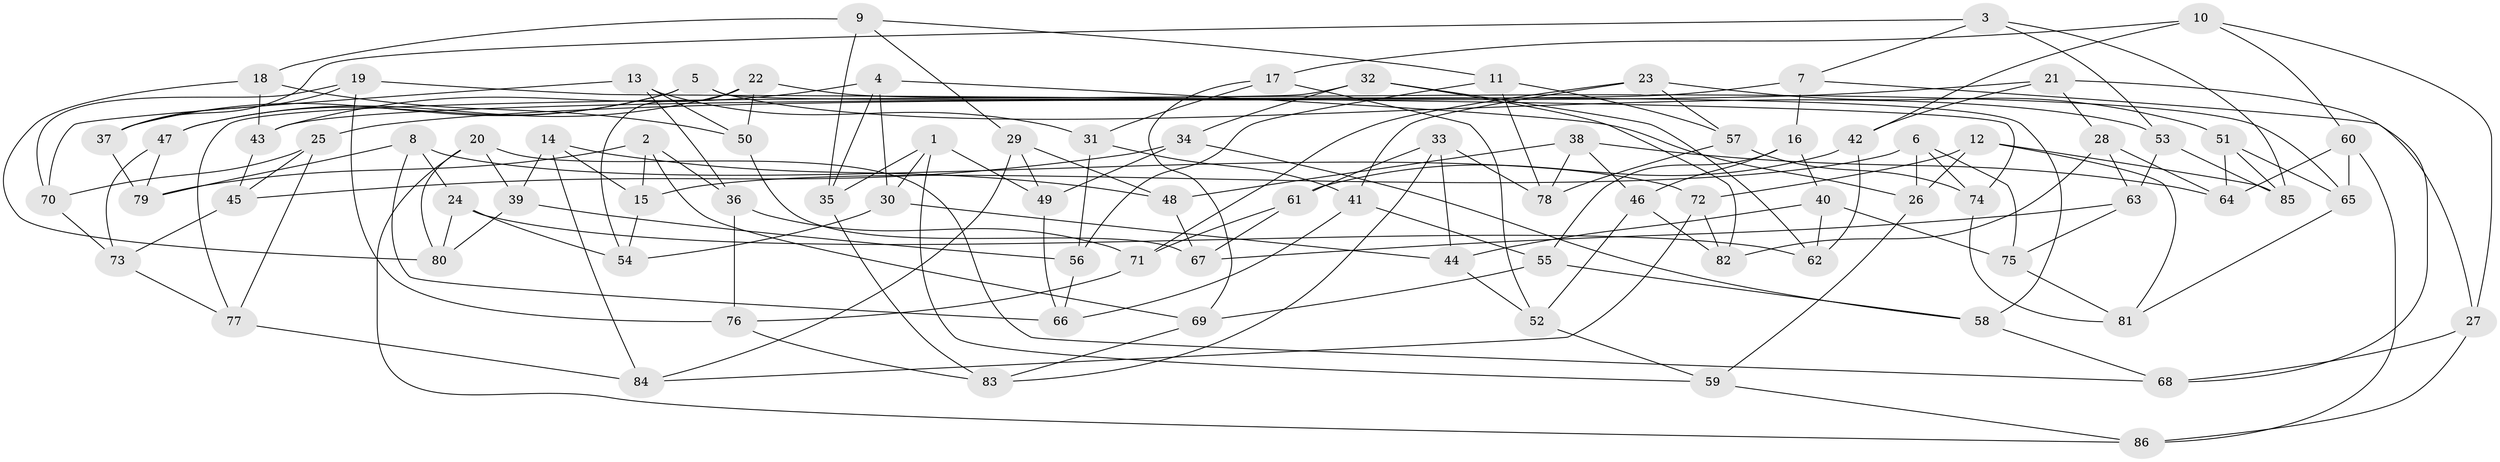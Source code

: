// Generated by graph-tools (version 1.1) at 2025/11/02/27/25 16:11:42]
// undirected, 86 vertices, 172 edges
graph export_dot {
graph [start="1"]
  node [color=gray90,style=filled];
  1;
  2;
  3;
  4;
  5;
  6;
  7;
  8;
  9;
  10;
  11;
  12;
  13;
  14;
  15;
  16;
  17;
  18;
  19;
  20;
  21;
  22;
  23;
  24;
  25;
  26;
  27;
  28;
  29;
  30;
  31;
  32;
  33;
  34;
  35;
  36;
  37;
  38;
  39;
  40;
  41;
  42;
  43;
  44;
  45;
  46;
  47;
  48;
  49;
  50;
  51;
  52;
  53;
  54;
  55;
  56;
  57;
  58;
  59;
  60;
  61;
  62;
  63;
  64;
  65;
  66;
  67;
  68;
  69;
  70;
  71;
  72;
  73;
  74;
  75;
  76;
  77;
  78;
  79;
  80;
  81;
  82;
  83;
  84;
  85;
  86;
  1 -- 49;
  1 -- 35;
  1 -- 30;
  1 -- 59;
  2 -- 69;
  2 -- 36;
  2 -- 79;
  2 -- 15;
  3 -- 53;
  3 -- 85;
  3 -- 37;
  3 -- 7;
  4 -- 26;
  4 -- 43;
  4 -- 30;
  4 -- 35;
  5 -- 37;
  5 -- 58;
  5 -- 53;
  5 -- 47;
  6 -- 74;
  6 -- 26;
  6 -- 15;
  6 -- 75;
  7 -- 16;
  7 -- 27;
  7 -- 43;
  8 -- 72;
  8 -- 66;
  8 -- 79;
  8 -- 24;
  9 -- 29;
  9 -- 35;
  9 -- 18;
  9 -- 11;
  10 -- 17;
  10 -- 60;
  10 -- 27;
  10 -- 42;
  11 -- 78;
  11 -- 57;
  11 -- 56;
  12 -- 81;
  12 -- 72;
  12 -- 26;
  12 -- 85;
  13 -- 36;
  13 -- 31;
  13 -- 70;
  13 -- 50;
  14 -- 15;
  14 -- 84;
  14 -- 39;
  14 -- 48;
  15 -- 54;
  16 -- 40;
  16 -- 46;
  16 -- 55;
  17 -- 52;
  17 -- 69;
  17 -- 31;
  18 -- 80;
  18 -- 43;
  18 -- 50;
  19 -- 76;
  19 -- 70;
  19 -- 37;
  19 -- 74;
  20 -- 86;
  20 -- 80;
  20 -- 39;
  20 -- 68;
  21 -- 42;
  21 -- 28;
  21 -- 25;
  21 -- 68;
  22 -- 65;
  22 -- 47;
  22 -- 54;
  22 -- 50;
  23 -- 41;
  23 -- 51;
  23 -- 71;
  23 -- 57;
  24 -- 54;
  24 -- 62;
  24 -- 80;
  25 -- 70;
  25 -- 45;
  25 -- 77;
  26 -- 59;
  27 -- 86;
  27 -- 68;
  28 -- 63;
  28 -- 82;
  28 -- 64;
  29 -- 49;
  29 -- 84;
  29 -- 48;
  30 -- 44;
  30 -- 54;
  31 -- 56;
  31 -- 41;
  32 -- 62;
  32 -- 82;
  32 -- 34;
  32 -- 77;
  33 -- 83;
  33 -- 44;
  33 -- 61;
  33 -- 78;
  34 -- 45;
  34 -- 49;
  34 -- 58;
  35 -- 83;
  36 -- 71;
  36 -- 76;
  37 -- 79;
  38 -- 78;
  38 -- 48;
  38 -- 46;
  38 -- 64;
  39 -- 56;
  39 -- 80;
  40 -- 44;
  40 -- 75;
  40 -- 62;
  41 -- 66;
  41 -- 55;
  42 -- 62;
  42 -- 61;
  43 -- 45;
  44 -- 52;
  45 -- 73;
  46 -- 82;
  46 -- 52;
  47 -- 79;
  47 -- 73;
  48 -- 67;
  49 -- 66;
  50 -- 67;
  51 -- 85;
  51 -- 65;
  51 -- 64;
  52 -- 59;
  53 -- 85;
  53 -- 63;
  55 -- 69;
  55 -- 58;
  56 -- 66;
  57 -- 78;
  57 -- 74;
  58 -- 68;
  59 -- 86;
  60 -- 86;
  60 -- 65;
  60 -- 64;
  61 -- 71;
  61 -- 67;
  63 -- 67;
  63 -- 75;
  65 -- 81;
  69 -- 83;
  70 -- 73;
  71 -- 76;
  72 -- 82;
  72 -- 84;
  73 -- 77;
  74 -- 81;
  75 -- 81;
  76 -- 83;
  77 -- 84;
}
